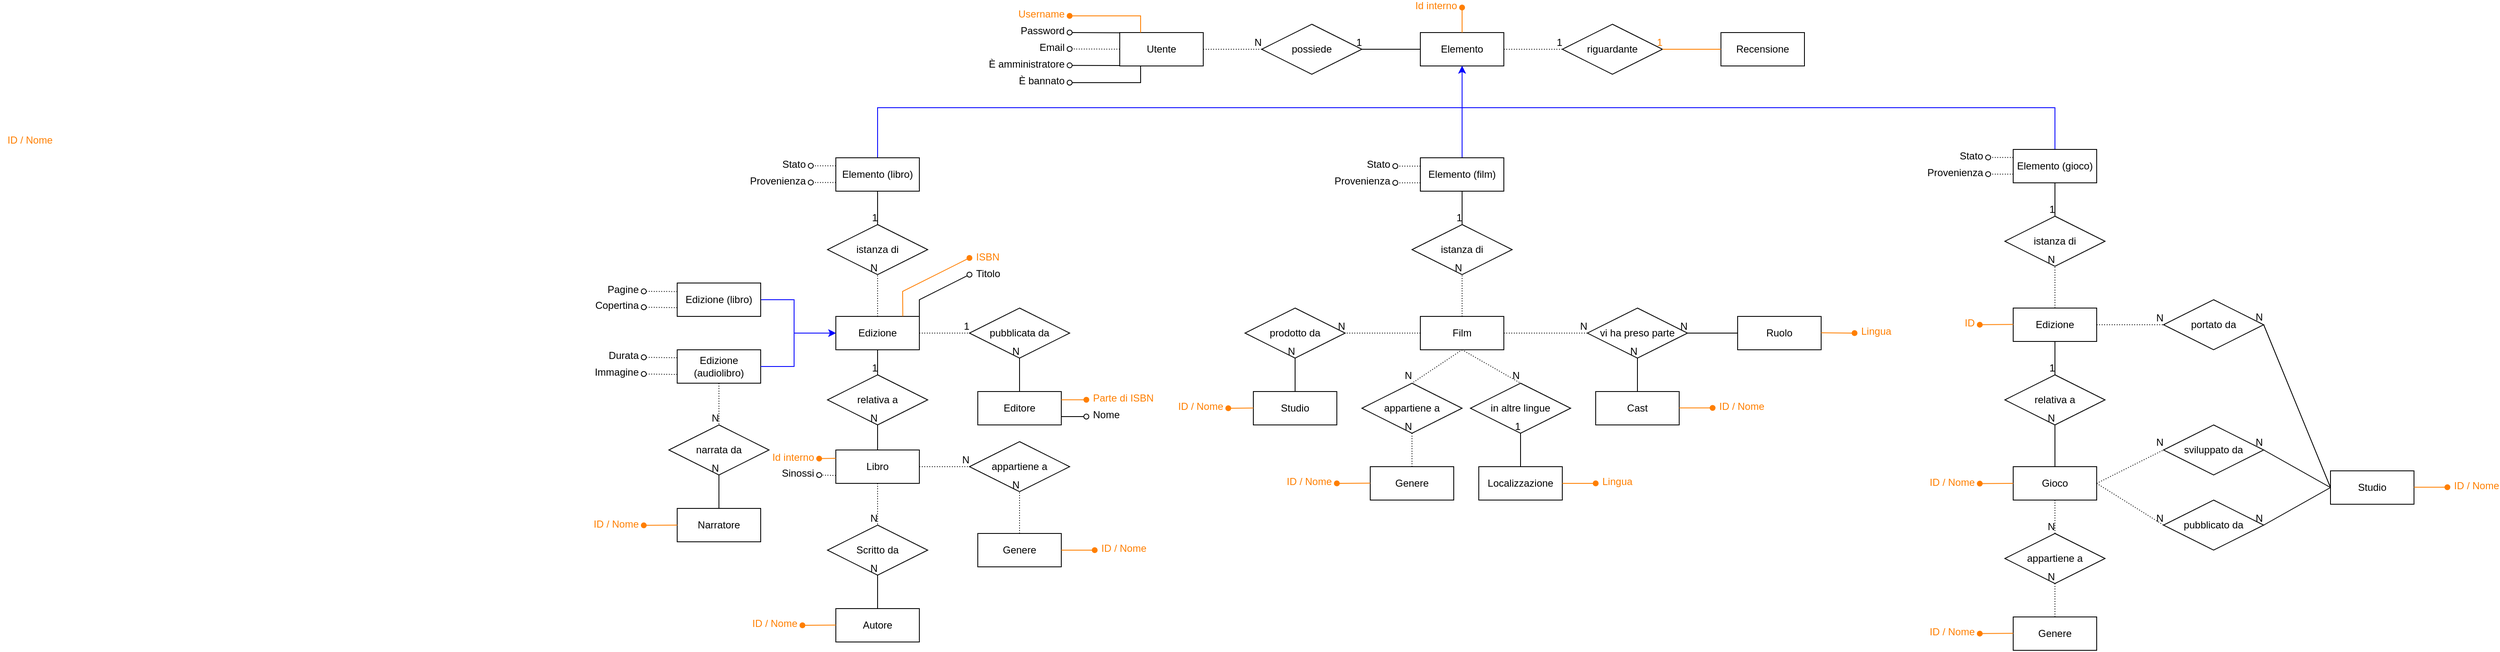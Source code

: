 <mxfile version="12.9.7" type="github"><diagram id="I5HIQt-uZzFvG9ge-mUW" name="Page-1"><mxGraphModel dx="2249" dy="791" grid="1" gridSize="10" guides="1" tooltips="1" connect="1" arrows="1" fold="1" page="1" pageScale="1" pageWidth="827" pageHeight="1169" math="0" shadow="0"><root><mxCell id="0"/><mxCell id="1" parent="0"/><mxCell id="Q04cyboe-cRlrqikKD0N-1" value="Utente" style="whiteSpace=wrap;html=1;align=center;" parent="1" vertex="1"><mxGeometry x="580" y="50" width="100" height="40" as="geometry"/></mxCell><mxCell id="Q04cyboe-cRlrqikKD0N-2" value="possiede" style="shape=rhombus;perimeter=rhombusPerimeter;whiteSpace=wrap;html=1;align=center;" parent="1" vertex="1"><mxGeometry x="750" y="40" width="120" height="60" as="geometry"/></mxCell><mxCell id="Q04cyboe-cRlrqikKD0N-3" value="Elemento" style="whiteSpace=wrap;html=1;align=center;" parent="1" vertex="1"><mxGeometry x="940" y="50" width="100" height="40" as="geometry"/></mxCell><mxCell id="Q04cyboe-cRlrqikKD0N-4" style="edgeStyle=orthogonalEdgeStyle;rounded=0;orthogonalLoop=1;jettySize=auto;html=1;exitX=0.5;exitY=0;exitDx=0;exitDy=0;entryX=0.5;entryY=1;entryDx=0;entryDy=0;strokeColor=#0000FF;" parent="1" source="Q04cyboe-cRlrqikKD0N-5" target="Q04cyboe-cRlrqikKD0N-3" edge="1"><mxGeometry relative="1" as="geometry"><Array as="points"><mxPoint x="290" y="140"/><mxPoint x="990" y="140"/></Array></mxGeometry></mxCell><mxCell id="Q04cyboe-cRlrqikKD0N-5" value="Elemento (libro)" style="whiteSpace=wrap;html=1;align=center;" parent="1" vertex="1"><mxGeometry x="240" y="200" width="100" height="40" as="geometry"/></mxCell><mxCell id="Q04cyboe-cRlrqikKD0N-6" style="edgeStyle=orthogonalEdgeStyle;rounded=0;orthogonalLoop=1;jettySize=auto;html=1;exitX=0.5;exitY=0;exitDx=0;exitDy=0;entryX=0.5;entryY=1;entryDx=0;entryDy=0;strokeColor=#0000FF;" parent="1" source="Q04cyboe-cRlrqikKD0N-7" target="Q04cyboe-cRlrqikKD0N-3" edge="1"><mxGeometry relative="1" as="geometry"/></mxCell><mxCell id="Q04cyboe-cRlrqikKD0N-7" value="Elemento (film)" style="whiteSpace=wrap;html=1;align=center;" parent="1" vertex="1"><mxGeometry x="940" y="200" width="100" height="40" as="geometry"/></mxCell><mxCell id="Q04cyboe-cRlrqikKD0N-8" style="edgeStyle=orthogonalEdgeStyle;rounded=0;orthogonalLoop=1;jettySize=auto;html=1;entryX=0.5;entryY=1;entryDx=0;entryDy=0;strokeColor=#0000FF;" parent="1" source="Q04cyboe-cRlrqikKD0N-9" target="Q04cyboe-cRlrqikKD0N-3" edge="1"><mxGeometry relative="1" as="geometry"><mxPoint x="1090" y="100" as="targetPoint"/><Array as="points"><mxPoint x="1700" y="140"/><mxPoint x="990" y="140"/></Array></mxGeometry></mxCell><mxCell id="Q04cyboe-cRlrqikKD0N-9" value="Elemento (gioco)" style="whiteSpace=wrap;html=1;align=center;" parent="1" vertex="1"><mxGeometry x="1650" y="190" width="100" height="40" as="geometry"/></mxCell><mxCell id="Q04cyboe-cRlrqikKD0N-10" value="" style="endArrow=none;html=1;rounded=0;dashed=1;dashPattern=1 2;entryX=0;entryY=0.5;entryDx=0;entryDy=0;exitX=1;exitY=0.5;exitDx=0;exitDy=0;" parent="1" source="Q04cyboe-cRlrqikKD0N-1" target="Q04cyboe-cRlrqikKD0N-2" edge="1"><mxGeometry relative="1" as="geometry"><mxPoint x="640" y="170" as="sourcePoint"/><mxPoint x="800" y="170" as="targetPoint"/></mxGeometry></mxCell><mxCell id="Q04cyboe-cRlrqikKD0N-11" value="N" style="resizable=0;html=1;align=right;verticalAlign=bottom;" parent="Q04cyboe-cRlrqikKD0N-10" connectable="0" vertex="1"><mxGeometry x="1" relative="1" as="geometry"/></mxCell><mxCell id="Q04cyboe-cRlrqikKD0N-12" value="" style="endArrow=none;html=1;rounded=0;entryX=1;entryY=0.5;entryDx=0;entryDy=0;exitX=0;exitY=0.5;exitDx=0;exitDy=0;" parent="1" source="Q04cyboe-cRlrqikKD0N-3" target="Q04cyboe-cRlrqikKD0N-2" edge="1"><mxGeometry relative="1" as="geometry"><mxPoint x="700" y="320" as="sourcePoint"/><mxPoint x="860" y="320" as="targetPoint"/></mxGeometry></mxCell><mxCell id="Q04cyboe-cRlrqikKD0N-13" value="1" style="resizable=0;html=1;align=right;verticalAlign=bottom;" parent="Q04cyboe-cRlrqikKD0N-12" connectable="0" vertex="1"><mxGeometry x="1" relative="1" as="geometry"/></mxCell><mxCell id="Q04cyboe-cRlrqikKD0N-14" value="riguardante" style="shape=rhombus;perimeter=rhombusPerimeter;whiteSpace=wrap;html=1;align=center;" parent="1" vertex="1"><mxGeometry x="1110" y="40" width="120" height="60" as="geometry"/></mxCell><mxCell id="Q04cyboe-cRlrqikKD0N-15" value="Recensione" style="whiteSpace=wrap;html=1;align=center;" parent="1" vertex="1"><mxGeometry x="1300" y="50" width="100" height="40" as="geometry"/></mxCell><mxCell id="Q04cyboe-cRlrqikKD0N-16" value="" style="endArrow=none;html=1;rounded=0;dashed=1;dashPattern=1 2;strokeColor=#000000;entryX=0;entryY=0.5;entryDx=0;entryDy=0;exitX=1;exitY=0.5;exitDx=0;exitDy=0;" parent="1" source="Q04cyboe-cRlrqikKD0N-3" target="Q04cyboe-cRlrqikKD0N-14" edge="1"><mxGeometry relative="1" as="geometry"><mxPoint x="890" y="300" as="sourcePoint"/><mxPoint x="1050" y="300" as="targetPoint"/></mxGeometry></mxCell><mxCell id="Q04cyboe-cRlrqikKD0N-17" value="1" style="resizable=0;html=1;align=right;verticalAlign=bottom;" parent="Q04cyboe-cRlrqikKD0N-16" connectable="0" vertex="1"><mxGeometry x="1" relative="1" as="geometry"/></mxCell><mxCell id="Q04cyboe-cRlrqikKD0N-18" value="" style="endArrow=none;html=1;rounded=0;strokeColor=#FF7F00;entryX=1;entryY=0.5;entryDx=0;entryDy=0;exitX=0;exitY=0.5;exitDx=0;exitDy=0;" parent="1" source="Q04cyboe-cRlrqikKD0N-15" target="Q04cyboe-cRlrqikKD0N-14" edge="1"><mxGeometry relative="1" as="geometry"><mxPoint x="890" y="300" as="sourcePoint"/><mxPoint x="1050" y="300" as="targetPoint"/></mxGeometry></mxCell><mxCell id="Q04cyboe-cRlrqikKD0N-19" value="1" style="resizable=0;html=1;align=right;verticalAlign=bottom;fontColor=#FF7F00;" parent="Q04cyboe-cRlrqikKD0N-18" connectable="0" vertex="1"><mxGeometry x="1" relative="1" as="geometry"/></mxCell><mxCell id="Q04cyboe-cRlrqikKD0N-20" value="Edizione" style="whiteSpace=wrap;html=1;align=center;" parent="1" vertex="1"><mxGeometry x="240" y="390" width="100" height="40" as="geometry"/></mxCell><mxCell id="Q04cyboe-cRlrqikKD0N-21" value="istanza di" style="shape=rhombus;perimeter=rhombusPerimeter;whiteSpace=wrap;html=1;align=center;" parent="1" vertex="1"><mxGeometry x="230" y="280" width="120" height="60" as="geometry"/></mxCell><mxCell id="Q04cyboe-cRlrqikKD0N-22" style="edgeStyle=orthogonalEdgeStyle;rounded=0;orthogonalLoop=1;jettySize=auto;html=1;entryX=0;entryY=0.5;entryDx=0;entryDy=0;strokeColor=#0000FF;" parent="1" source="Q04cyboe-cRlrqikKD0N-23" target="Q04cyboe-cRlrqikKD0N-20" edge="1"><mxGeometry relative="1" as="geometry"><Array as="points"><mxPoint x="190" y="370"/><mxPoint x="190" y="410"/></Array></mxGeometry></mxCell><mxCell id="Q04cyboe-cRlrqikKD0N-23" value="Edizione (libro)" style="whiteSpace=wrap;html=1;align=center;" parent="1" vertex="1"><mxGeometry x="50" y="350" width="100" height="40" as="geometry"/></mxCell><mxCell id="Q04cyboe-cRlrqikKD0N-24" value="Edizione (audiolibro)" style="whiteSpace=wrap;html=1;align=center;" parent="1" vertex="1"><mxGeometry x="50" y="430" width="100" height="40" as="geometry"/></mxCell><mxCell id="Q04cyboe-cRlrqikKD0N-25" value="" style="endArrow=none;html=1;rounded=0;exitX=0.5;exitY=1;exitDx=0;exitDy=0;entryX=0.5;entryY=0;entryDx=0;entryDy=0;" parent="1" source="Q04cyboe-cRlrqikKD0N-5" target="Q04cyboe-cRlrqikKD0N-21" edge="1"><mxGeometry relative="1" as="geometry"><mxPoint x="560" y="370" as="sourcePoint"/><mxPoint x="720" y="370" as="targetPoint"/></mxGeometry></mxCell><mxCell id="Q04cyboe-cRlrqikKD0N-26" value="1" style="resizable=0;html=1;align=right;verticalAlign=bottom;" parent="Q04cyboe-cRlrqikKD0N-25" connectable="0" vertex="1"><mxGeometry x="1" relative="1" as="geometry"/></mxCell><mxCell id="Q04cyboe-cRlrqikKD0N-27" value="" style="endArrow=none;html=1;rounded=0;dashed=1;dashPattern=1 2;entryX=0.5;entryY=1;entryDx=0;entryDy=0;exitX=0.5;exitY=0;exitDx=0;exitDy=0;" parent="1" source="Q04cyboe-cRlrqikKD0N-20" target="Q04cyboe-cRlrqikKD0N-21" edge="1"><mxGeometry relative="1" as="geometry"><mxPoint x="290" y="380" as="sourcePoint"/><mxPoint x="460" y="370" as="targetPoint"/></mxGeometry></mxCell><mxCell id="Q04cyboe-cRlrqikKD0N-28" value="N" style="resizable=0;html=1;align=right;verticalAlign=bottom;" parent="Q04cyboe-cRlrqikKD0N-27" connectable="0" vertex="1"><mxGeometry x="1" relative="1" as="geometry"/></mxCell><mxCell id="Q04cyboe-cRlrqikKD0N-29" style="edgeStyle=orthogonalEdgeStyle;rounded=0;orthogonalLoop=1;jettySize=auto;html=1;entryX=0;entryY=0.5;entryDx=0;entryDy=0;exitX=1;exitY=0.5;exitDx=0;exitDy=0;strokeColor=#0000FF;" parent="1" source="Q04cyboe-cRlrqikKD0N-24" target="Q04cyboe-cRlrqikKD0N-20" edge="1"><mxGeometry relative="1" as="geometry"><mxPoint x="400" y="490" as="sourcePoint"/><mxPoint x="450" y="380" as="targetPoint"/><Array as="points"><mxPoint x="190" y="450"/><mxPoint x="190" y="410"/></Array></mxGeometry></mxCell><mxCell id="Q04cyboe-cRlrqikKD0N-30" value="Libro" style="whiteSpace=wrap;html=1;align=center;" parent="1" vertex="1"><mxGeometry x="240" y="550" width="100" height="40" as="geometry"/></mxCell><mxCell id="Q04cyboe-cRlrqikKD0N-31" value="relativa a" style="shape=rhombus;perimeter=rhombusPerimeter;whiteSpace=wrap;html=1;align=center;" parent="1" vertex="1"><mxGeometry x="230" y="460" width="120" height="60" as="geometry"/></mxCell><mxCell id="Q04cyboe-cRlrqikKD0N-32" value="" style="endArrow=none;html=1;rounded=0;strokeColor=#000000;entryX=0.5;entryY=1;entryDx=0;entryDy=0;exitX=0.5;exitY=0;exitDx=0;exitDy=0;" parent="1" source="Q04cyboe-cRlrqikKD0N-30" target="Q04cyboe-cRlrqikKD0N-31" edge="1"><mxGeometry relative="1" as="geometry"><mxPoint x="330" y="380" as="sourcePoint"/><mxPoint x="490" y="380" as="targetPoint"/></mxGeometry></mxCell><mxCell id="Q04cyboe-cRlrqikKD0N-33" value="N" style="resizable=0;html=1;align=right;verticalAlign=bottom;" parent="Q04cyboe-cRlrqikKD0N-32" connectable="0" vertex="1"><mxGeometry x="1" relative="1" as="geometry"/></mxCell><mxCell id="Q04cyboe-cRlrqikKD0N-34" value="" style="endArrow=none;html=1;rounded=0;strokeColor=#000000;entryX=0.5;entryY=0;entryDx=0;entryDy=0;exitX=0.5;exitY=1;exitDx=0;exitDy=0;" parent="1" source="Q04cyboe-cRlrqikKD0N-20" target="Q04cyboe-cRlrqikKD0N-31" edge="1"><mxGeometry relative="1" as="geometry"><mxPoint x="330" y="380" as="sourcePoint"/><mxPoint x="490" y="380" as="targetPoint"/></mxGeometry></mxCell><mxCell id="Q04cyboe-cRlrqikKD0N-35" value="1" style="resizable=0;html=1;align=right;verticalAlign=bottom;" parent="Q04cyboe-cRlrqikKD0N-34" connectable="0" vertex="1"><mxGeometry x="1" relative="1" as="geometry"><mxPoint x="0.03" as="offset"/></mxGeometry></mxCell><mxCell id="Q04cyboe-cRlrqikKD0N-36" value="Autore" style="whiteSpace=wrap;html=1;align=center;" parent="1" vertex="1"><mxGeometry x="240" y="740" width="100" height="40" as="geometry"/></mxCell><mxCell id="Q04cyboe-cRlrqikKD0N-37" value="Scritto da" style="shape=rhombus;perimeter=rhombusPerimeter;whiteSpace=wrap;html=1;align=center;" parent="1" vertex="1"><mxGeometry x="230" y="640" width="120" height="60" as="geometry"/></mxCell><mxCell id="Q04cyboe-cRlrqikKD0N-38" value="" style="endArrow=none;html=1;rounded=0;strokeColor=#000000;entryX=0.5;entryY=1;entryDx=0;entryDy=0;exitX=0.5;exitY=0;exitDx=0;exitDy=0;" parent="1" source="Q04cyboe-cRlrqikKD0N-36" target="Q04cyboe-cRlrqikKD0N-37" edge="1"><mxGeometry relative="1" as="geometry"><mxPoint x="-70" y="570" as="sourcePoint"/><mxPoint x="140" y="710" as="targetPoint"/></mxGeometry></mxCell><mxCell id="Q04cyboe-cRlrqikKD0N-39" value="N" style="resizable=0;html=1;align=right;verticalAlign=bottom;" parent="Q04cyboe-cRlrqikKD0N-38" connectable="0" vertex="1"><mxGeometry x="1" relative="1" as="geometry"/></mxCell><mxCell id="Q04cyboe-cRlrqikKD0N-40" value="pubblicata da" style="shape=rhombus;perimeter=rhombusPerimeter;whiteSpace=wrap;html=1;align=center;" parent="1" vertex="1"><mxGeometry x="400" y="380" width="120" height="60" as="geometry"/></mxCell><mxCell id="Q04cyboe-cRlrqikKD0N-41" value="Editore" style="whiteSpace=wrap;html=1;align=center;" parent="1" vertex="1"><mxGeometry x="410" y="480" width="100" height="40" as="geometry"/></mxCell><mxCell id="Q04cyboe-cRlrqikKD0N-42" value="" style="endArrow=none;html=1;rounded=0;strokeColor=#000000;entryX=0.5;entryY=1;entryDx=0;entryDy=0;exitX=0.5;exitY=0;exitDx=0;exitDy=0;" parent="1" source="Q04cyboe-cRlrqikKD0N-41" target="Q04cyboe-cRlrqikKD0N-40" edge="1"><mxGeometry relative="1" as="geometry"><mxPoint x="320" y="470" as="sourcePoint"/><mxPoint x="480" y="470" as="targetPoint"/></mxGeometry></mxCell><mxCell id="Q04cyboe-cRlrqikKD0N-43" value="N" style="resizable=0;html=1;align=right;verticalAlign=bottom;" parent="Q04cyboe-cRlrqikKD0N-42" connectable="0" vertex="1"><mxGeometry x="1" relative="1" as="geometry"/></mxCell><mxCell id="Q04cyboe-cRlrqikKD0N-44" value="narrata da" style="shape=rhombus;perimeter=rhombusPerimeter;whiteSpace=wrap;html=1;align=center;strokeColor=#000000;" parent="1" vertex="1"><mxGeometry x="40" y="520" width="120" height="60" as="geometry"/></mxCell><mxCell id="Q04cyboe-cRlrqikKD0N-45" value="Narratore" style="whiteSpace=wrap;html=1;align=center;strokeColor=#000000;" parent="1" vertex="1"><mxGeometry x="50" y="620" width="100" height="40" as="geometry"/></mxCell><mxCell id="Q04cyboe-cRlrqikKD0N-46" value="" style="endArrow=none;html=1;rounded=0;strokeColor=#000000;entryX=0.5;entryY=1;entryDx=0;entryDy=0;exitX=0.5;exitY=0;exitDx=0;exitDy=0;" parent="1" source="Q04cyboe-cRlrqikKD0N-45" target="Q04cyboe-cRlrqikKD0N-44" edge="1"><mxGeometry relative="1" as="geometry"><mxPoint x="400" y="440" as="sourcePoint"/><mxPoint x="560" y="440" as="targetPoint"/></mxGeometry></mxCell><mxCell id="Q04cyboe-cRlrqikKD0N-47" value="N" style="resizable=0;html=1;align=right;verticalAlign=bottom;" parent="Q04cyboe-cRlrqikKD0N-46" connectable="0" vertex="1"><mxGeometry x="1" relative="1" as="geometry"/></mxCell><mxCell id="Q04cyboe-cRlrqikKD0N-48" value="Edizione" style="whiteSpace=wrap;html=1;align=center;" parent="1" vertex="1"><mxGeometry x="1650" y="380" width="100" height="40" as="geometry"/></mxCell><mxCell id="Q04cyboe-cRlrqikKD0N-49" value="Genere" style="whiteSpace=wrap;html=1;align=center;" parent="1" vertex="1"><mxGeometry x="1650" y="750" width="100" height="40" as="geometry"/></mxCell><mxCell id="Q04cyboe-cRlrqikKD0N-50" value="pubblicato da" style="shape=rhombus;perimeter=rhombusPerimeter;whiteSpace=wrap;html=1;align=center;" parent="1" vertex="1"><mxGeometry x="1830" y="610" width="120" height="60" as="geometry"/></mxCell><mxCell id="Q04cyboe-cRlrqikKD0N-51" value="appartiene a" style="shape=rhombus;perimeter=rhombusPerimeter;whiteSpace=wrap;html=1;align=center;" parent="1" vertex="1"><mxGeometry x="1640" y="650" width="120" height="60" as="geometry"/></mxCell><mxCell id="Q04cyboe-cRlrqikKD0N-52" value="&lt;div&gt;sviluppato da&lt;/div&gt;" style="shape=rhombus;perimeter=rhombusPerimeter;whiteSpace=wrap;html=1;align=center;" parent="1" vertex="1"><mxGeometry x="1830" y="520" width="120" height="60" as="geometry"/></mxCell><mxCell id="Q04cyboe-cRlrqikKD0N-53" value="istanza di" style="shape=rhombus;perimeter=rhombusPerimeter;whiteSpace=wrap;html=1;align=center;" parent="1" vertex="1"><mxGeometry x="1640" y="270" width="120" height="60" as="geometry"/></mxCell><mxCell id="Q04cyboe-cRlrqikKD0N-54" value="Localizzazione" style="whiteSpace=wrap;html=1;align=center;" parent="1" vertex="1"><mxGeometry x="1010" y="570" width="100" height="40" as="geometry"/></mxCell><mxCell id="Q04cyboe-cRlrqikKD0N-55" value="Studio" style="whiteSpace=wrap;html=1;align=center;" parent="1" vertex="1"><mxGeometry x="740" y="480" width="100" height="40" as="geometry"/></mxCell><mxCell id="Q04cyboe-cRlrqikKD0N-56" value="Ruolo" style="whiteSpace=wrap;html=1;align=center;" parent="1" vertex="1"><mxGeometry x="1320" y="390" width="100" height="40" as="geometry"/></mxCell><mxCell id="Q04cyboe-cRlrqikKD0N-57" value="Cast" style="whiteSpace=wrap;html=1;align=center;" parent="1" vertex="1"><mxGeometry x="1150" y="480" width="100" height="40" as="geometry"/></mxCell><mxCell id="Q04cyboe-cRlrqikKD0N-58" value="Genere" style="whiteSpace=wrap;html=1;align=center;" parent="1" vertex="1"><mxGeometry x="880" y="570" width="100" height="40" as="geometry"/></mxCell><mxCell id="Q04cyboe-cRlrqikKD0N-59" value="Film" style="whiteSpace=wrap;html=1;align=center;" parent="1" vertex="1"><mxGeometry x="940" y="390" width="100" height="40" as="geometry"/></mxCell><mxCell id="Q04cyboe-cRlrqikKD0N-60" value="Gioco" style="whiteSpace=wrap;html=1;align=center;" parent="1" vertex="1"><mxGeometry x="1650" y="570" width="100" height="40" as="geometry"/></mxCell><mxCell id="Q04cyboe-cRlrqikKD0N-61" value="relativa a" style="shape=rhombus;perimeter=rhombusPerimeter;whiteSpace=wrap;html=1;align=center;" parent="1" vertex="1"><mxGeometry x="1640" y="460" width="120" height="60" as="geometry"/></mxCell><mxCell id="Q04cyboe-cRlrqikKD0N-62" value="appartiene a" style="shape=rhombus;perimeter=rhombusPerimeter;whiteSpace=wrap;html=1;align=center;" parent="1" vertex="1"><mxGeometry x="870" y="470" width="120" height="60" as="geometry"/></mxCell><mxCell id="Q04cyboe-cRlrqikKD0N-63" value="prodotto da" style="shape=rhombus;perimeter=rhombusPerimeter;whiteSpace=wrap;html=1;align=center;" parent="1" vertex="1"><mxGeometry x="730" y="380" width="120" height="60" as="geometry"/></mxCell><mxCell id="Q04cyboe-cRlrqikKD0N-64" value="istanza di" style="shape=rhombus;perimeter=rhombusPerimeter;whiteSpace=wrap;html=1;align=center;" parent="1" vertex="1"><mxGeometry x="930" y="280" width="120" height="60" as="geometry"/></mxCell><mxCell id="Q04cyboe-cRlrqikKD0N-65" value="" style="endArrow=none;html=1;rounded=0;dashed=1;dashPattern=1 2;entryX=0.5;entryY=1;entryDx=0;entryDy=0;" parent="1" source="Q04cyboe-cRlrqikKD0N-59" target="Q04cyboe-cRlrqikKD0N-64" edge="1"><mxGeometry relative="1" as="geometry"><mxPoint x="930" y="290" as="sourcePoint"/><mxPoint x="1090" y="290" as="targetPoint"/></mxGeometry></mxCell><mxCell id="Q04cyboe-cRlrqikKD0N-66" value="N" style="resizable=0;html=1;align=right;verticalAlign=bottom;" parent="Q04cyboe-cRlrqikKD0N-65" connectable="0" vertex="1"><mxGeometry x="1" relative="1" as="geometry"/></mxCell><mxCell id="Q04cyboe-cRlrqikKD0N-67" value="" style="endArrow=none;html=1;rounded=0;entryX=0.5;entryY=0;entryDx=0;entryDy=0;exitX=0.5;exitY=1;exitDx=0;exitDy=0;" parent="1" source="Q04cyboe-cRlrqikKD0N-7" target="Q04cyboe-cRlrqikKD0N-64" edge="1"><mxGeometry relative="1" as="geometry"><mxPoint x="930" y="290" as="sourcePoint"/><mxPoint x="1090" y="290" as="targetPoint"/></mxGeometry></mxCell><mxCell id="Q04cyboe-cRlrqikKD0N-68" value="1" style="resizable=0;html=1;align=right;verticalAlign=bottom;" parent="Q04cyboe-cRlrqikKD0N-67" connectable="0" vertex="1"><mxGeometry x="1" relative="1" as="geometry"/></mxCell><mxCell id="Q04cyboe-cRlrqikKD0N-69" value="" style="endArrow=none;html=1;rounded=0;entryX=0.5;entryY=1;entryDx=0;entryDy=0;exitX=0.5;exitY=0;exitDx=0;exitDy=0;" parent="1" source="Q04cyboe-cRlrqikKD0N-55" target="Q04cyboe-cRlrqikKD0N-63" edge="1"><mxGeometry relative="1" as="geometry"><mxPoint x="920" y="390" as="sourcePoint"/><mxPoint x="1080" y="390" as="targetPoint"/></mxGeometry></mxCell><mxCell id="Q04cyboe-cRlrqikKD0N-70" value="N" style="resizable=0;html=1;align=right;verticalAlign=bottom;" parent="Q04cyboe-cRlrqikKD0N-69" connectable="0" vertex="1"><mxGeometry x="1" relative="1" as="geometry"/></mxCell><mxCell id="Q04cyboe-cRlrqikKD0N-71" value="" style="endArrow=none;html=1;rounded=0;dashed=1;dashPattern=1 2;entryX=0.5;entryY=0;entryDx=0;entryDy=0;exitX=0.5;exitY=1;exitDx=0;exitDy=0;" parent="1" source="Q04cyboe-cRlrqikKD0N-59" target="Q04cyboe-cRlrqikKD0N-62" edge="1"><mxGeometry relative="1" as="geometry"><mxPoint x="700" y="510" as="sourcePoint"/><mxPoint x="860" y="510" as="targetPoint"/></mxGeometry></mxCell><mxCell id="Q04cyboe-cRlrqikKD0N-72" value="N" style="resizable=0;html=1;align=right;verticalAlign=bottom;" parent="Q04cyboe-cRlrqikKD0N-71" connectable="0" vertex="1"><mxGeometry x="1" relative="1" as="geometry"/></mxCell><mxCell id="Q04cyboe-cRlrqikKD0N-73" value="vi ha preso parte" style="shape=rhombus;perimeter=rhombusPerimeter;whiteSpace=wrap;html=1;align=center;strokeColor=#000000;" parent="1" vertex="1"><mxGeometry x="1140" y="380" width="120" height="60" as="geometry"/></mxCell><mxCell id="Q04cyboe-cRlrqikKD0N-74" value="Genere" style="whiteSpace=wrap;html=1;align=center;" parent="1" vertex="1"><mxGeometry x="410" y="650" width="100" height="40" as="geometry"/></mxCell><mxCell id="Q04cyboe-cRlrqikKD0N-75" value="appartiene a" style="shape=rhombus;perimeter=rhombusPerimeter;whiteSpace=wrap;html=1;align=center;" parent="1" vertex="1"><mxGeometry x="400" y="540" width="120" height="60" as="geometry"/></mxCell><mxCell id="Q04cyboe-cRlrqikKD0N-76" value="" style="endArrow=none;html=1;rounded=0;dashed=1;dashPattern=1 2;entryX=0;entryY=0.5;entryDx=0;entryDy=0;exitX=1;exitY=0.5;exitDx=0;exitDy=0;" parent="1" source="Q04cyboe-cRlrqikKD0N-30" target="Q04cyboe-cRlrqikKD0N-75" edge="1"><mxGeometry relative="1" as="geometry"><mxPoint x="470" y="640" as="sourcePoint"/><mxPoint x="340" y="660" as="targetPoint"/></mxGeometry></mxCell><mxCell id="Q04cyboe-cRlrqikKD0N-77" value="N" style="resizable=0;html=1;align=right;verticalAlign=bottom;" parent="Q04cyboe-cRlrqikKD0N-76" connectable="0" vertex="1"><mxGeometry x="1" relative="1" as="geometry"/></mxCell><mxCell id="Q04cyboe-cRlrqikKD0N-78" value="" style="endArrow=none;html=1;rounded=0;exitX=0;exitY=0.5;exitDx=0;exitDy=0;entryX=1;entryY=0.5;entryDx=0;entryDy=0;" parent="1" source="Q04cyboe-cRlrqikKD0N-56" target="Q04cyboe-cRlrqikKD0N-73" edge="1"><mxGeometry relative="1" as="geometry"><mxPoint x="1110" y="720" as="sourcePoint"/><mxPoint x="1270" y="720" as="targetPoint"/></mxGeometry></mxCell><mxCell id="Q04cyboe-cRlrqikKD0N-79" value="N" style="resizable=0;html=1;align=right;verticalAlign=bottom;" parent="Q04cyboe-cRlrqikKD0N-78" connectable="0" vertex="1"><mxGeometry x="1" relative="1" as="geometry"/></mxCell><mxCell id="Q04cyboe-cRlrqikKD0N-80" value="in altre lingue" style="shape=rhombus;perimeter=rhombusPerimeter;whiteSpace=wrap;html=1;align=center;" parent="1" vertex="1"><mxGeometry x="1000" y="470" width="120" height="60" as="geometry"/></mxCell><mxCell id="Q04cyboe-cRlrqikKD0N-81" value="" style="endArrow=none;html=1;rounded=0;dashed=1;dashPattern=1 2;exitX=0.5;exitY=1;exitDx=0;exitDy=0;entryX=0.5;entryY=0;entryDx=0;entryDy=0;" parent="1" source="Q04cyboe-cRlrqikKD0N-59" target="Q04cyboe-cRlrqikKD0N-80" edge="1"><mxGeometry relative="1" as="geometry"><mxPoint x="780" y="720" as="sourcePoint"/><mxPoint x="940" y="720" as="targetPoint"/></mxGeometry></mxCell><mxCell id="Q04cyboe-cRlrqikKD0N-82" value="N" style="resizable=0;html=1;align=right;verticalAlign=bottom;" parent="Q04cyboe-cRlrqikKD0N-81" connectable="0" vertex="1"><mxGeometry x="1" relative="1" as="geometry"/></mxCell><mxCell id="Q04cyboe-cRlrqikKD0N-83" value="" style="endArrow=none;html=1;rounded=0;entryX=0.5;entryY=1;entryDx=0;entryDy=0;exitX=0.5;exitY=0;exitDx=0;exitDy=0;" parent="1" source="Q04cyboe-cRlrqikKD0N-54" target="Q04cyboe-cRlrqikKD0N-80" edge="1"><mxGeometry relative="1" as="geometry"><mxPoint x="700" y="690" as="sourcePoint"/><mxPoint x="860" y="690" as="targetPoint"/></mxGeometry></mxCell><mxCell id="Q04cyboe-cRlrqikKD0N-84" value="1" style="resizable=0;html=1;align=right;verticalAlign=bottom;" parent="Q04cyboe-cRlrqikKD0N-83" connectable="0" vertex="1"><mxGeometry x="1" relative="1" as="geometry"/></mxCell><mxCell id="Q04cyboe-cRlrqikKD0N-85" value="" style="endArrow=none;html=1;rounded=0;exitX=0.5;exitY=1;exitDx=0;exitDy=0;entryX=0.5;entryY=0;entryDx=0;entryDy=0;" parent="1" source="Q04cyboe-cRlrqikKD0N-9" target="Q04cyboe-cRlrqikKD0N-53" edge="1"><mxGeometry relative="1" as="geometry"><mxPoint x="1410" y="310" as="sourcePoint"/><mxPoint x="1570" y="310" as="targetPoint"/></mxGeometry></mxCell><mxCell id="Q04cyboe-cRlrqikKD0N-86" value="1" style="resizable=0;html=1;align=right;verticalAlign=bottom;" parent="Q04cyboe-cRlrqikKD0N-85" connectable="0" vertex="1"><mxGeometry x="1" relative="1" as="geometry"/></mxCell><mxCell id="Q04cyboe-cRlrqikKD0N-87" value="" style="endArrow=none;html=1;rounded=0;dashed=1;dashPattern=1 2;entryX=0.5;entryY=1;entryDx=0;entryDy=0;exitX=0.5;exitY=0;exitDx=0;exitDy=0;" parent="1" source="Q04cyboe-cRlrqikKD0N-48" target="Q04cyboe-cRlrqikKD0N-53" edge="1"><mxGeometry relative="1" as="geometry"><mxPoint x="1410" y="310" as="sourcePoint"/><mxPoint x="1570" y="310" as="targetPoint"/></mxGeometry></mxCell><mxCell id="Q04cyboe-cRlrqikKD0N-88" value="N" style="resizable=0;html=1;align=right;verticalAlign=bottom;" parent="Q04cyboe-cRlrqikKD0N-87" connectable="0" vertex="1"><mxGeometry x="1" relative="1" as="geometry"/></mxCell><mxCell id="Q04cyboe-cRlrqikKD0N-89" value="" style="endArrow=none;html=1;rounded=0;entryX=0.5;entryY=0;entryDx=0;entryDy=0;exitX=0.5;exitY=1;exitDx=0;exitDy=0;" parent="1" source="Q04cyboe-cRlrqikKD0N-48" target="Q04cyboe-cRlrqikKD0N-61" edge="1"><mxGeometry relative="1" as="geometry"><mxPoint x="1190" y="710" as="sourcePoint"/><mxPoint x="1350" y="710" as="targetPoint"/></mxGeometry></mxCell><mxCell id="Q04cyboe-cRlrqikKD0N-90" value="1" style="resizable=0;html=1;align=right;verticalAlign=bottom;" parent="Q04cyboe-cRlrqikKD0N-89" connectable="0" vertex="1"><mxGeometry x="1" relative="1" as="geometry"/></mxCell><mxCell id="Q04cyboe-cRlrqikKD0N-91" value="" style="endArrow=none;html=1;rounded=0;entryX=0.5;entryY=1;entryDx=0;entryDy=0;exitX=0.5;exitY=0;exitDx=0;exitDy=0;" parent="1" source="Q04cyboe-cRlrqikKD0N-60" target="Q04cyboe-cRlrqikKD0N-61" edge="1"><mxGeometry relative="1" as="geometry"><mxPoint x="1500" y="540" as="sourcePoint"/><mxPoint x="1660" y="540" as="targetPoint"/></mxGeometry></mxCell><mxCell id="Q04cyboe-cRlrqikKD0N-92" value="N" style="resizable=0;html=1;align=right;verticalAlign=bottom;" parent="Q04cyboe-cRlrqikKD0N-91" connectable="0" vertex="1"><mxGeometry x="1" relative="1" as="geometry"/></mxCell><mxCell id="Q04cyboe-cRlrqikKD0N-93" value="portato da" style="shape=rhombus;perimeter=rhombusPerimeter;whiteSpace=wrap;html=1;align=center;strokeColor=#000000;" parent="1" vertex="1"><mxGeometry x="1830" y="370" width="120" height="60" as="geometry"/></mxCell><mxCell id="Q04cyboe-cRlrqikKD0N-94" value="Studio" style="whiteSpace=wrap;html=1;align=center;strokeColor=#000000;" parent="1" vertex="1"><mxGeometry x="2030" y="575" width="100" height="40" as="geometry"/></mxCell><mxCell id="Q04cyboe-cRlrqikKD0N-95" value="" style="endArrow=none;html=1;rounded=0;entryX=1;entryY=0.5;entryDx=0;entryDy=0;exitX=0;exitY=0.5;exitDx=0;exitDy=0;" parent="1" source="Q04cyboe-cRlrqikKD0N-94" target="Q04cyboe-cRlrqikKD0N-93" edge="1"><mxGeometry relative="1" as="geometry"><mxPoint x="1980" y="530" as="sourcePoint"/><mxPoint x="2140" y="530" as="targetPoint"/></mxGeometry></mxCell><mxCell id="Q04cyboe-cRlrqikKD0N-96" value="N" style="resizable=0;html=1;align=right;verticalAlign=bottom;" parent="Q04cyboe-cRlrqikKD0N-95" connectable="0" vertex="1"><mxGeometry x="1" relative="1" as="geometry"/></mxCell><mxCell id="Q04cyboe-cRlrqikKD0N-97" value="" style="endArrow=none;html=1;rounded=0;entryX=1;entryY=0.5;entryDx=0;entryDy=0;exitX=0;exitY=0.5;exitDx=0;exitDy=0;" parent="1" source="Q04cyboe-cRlrqikKD0N-94" target="Q04cyboe-cRlrqikKD0N-52" edge="1"><mxGeometry relative="1" as="geometry"><mxPoint x="2021" y="500" as="sourcePoint"/><mxPoint x="1941" y="500" as="targetPoint"/></mxGeometry></mxCell><mxCell id="Q04cyboe-cRlrqikKD0N-98" value="N" style="resizable=0;html=1;align=right;verticalAlign=bottom;" parent="Q04cyboe-cRlrqikKD0N-97" connectable="0" vertex="1"><mxGeometry x="1" relative="1" as="geometry"/></mxCell><mxCell id="Q04cyboe-cRlrqikKD0N-99" value="" style="endArrow=none;html=1;rounded=0;entryX=1;entryY=0.5;entryDx=0;entryDy=0;exitX=0;exitY=0.5;exitDx=0;exitDy=0;" parent="1" source="Q04cyboe-cRlrqikKD0N-94" target="Q04cyboe-cRlrqikKD0N-50" edge="1"><mxGeometry relative="1" as="geometry"><mxPoint x="2030" y="620" as="sourcePoint"/><mxPoint x="1950" y="620" as="targetPoint"/></mxGeometry></mxCell><mxCell id="Q04cyboe-cRlrqikKD0N-100" value="N" style="resizable=0;html=1;align=right;verticalAlign=bottom;" parent="Q04cyboe-cRlrqikKD0N-99" connectable="0" vertex="1"><mxGeometry x="1" relative="1" as="geometry"/></mxCell><mxCell id="Q04cyboe-cRlrqikKD0N-101" value="" style="endArrow=none;html=1;rounded=0;dashed=1;dashPattern=1 2;entryX=0.5;entryY=0;entryDx=0;entryDy=0;exitX=0.5;exitY=1;exitDx=0;exitDy=0;" parent="1" source="Q04cyboe-cRlrqikKD0N-60" target="Q04cyboe-cRlrqikKD0N-51" edge="1"><mxGeometry relative="1" as="geometry"><mxPoint x="1580" y="710" as="sourcePoint"/><mxPoint x="1740" y="710" as="targetPoint"/></mxGeometry></mxCell><mxCell id="Q04cyboe-cRlrqikKD0N-102" value="N" style="resizable=0;html=1;align=right;verticalAlign=bottom;" parent="Q04cyboe-cRlrqikKD0N-101" connectable="0" vertex="1"><mxGeometry x="1" relative="1" as="geometry"/></mxCell><mxCell id="Q04cyboe-cRlrqikKD0N-103" value="" style="endArrow=none;html=1;rounded=0;dashed=1;dashPattern=1 2;entryX=0.5;entryY=1;entryDx=0;entryDy=0;exitX=0.5;exitY=0;exitDx=0;exitDy=0;" parent="1" source="Q04cyboe-cRlrqikKD0N-58" target="Q04cyboe-cRlrqikKD0N-62" edge="1"><mxGeometry relative="1" as="geometry"><mxPoint x="770" y="540" as="sourcePoint"/><mxPoint x="930" y="540" as="targetPoint"/></mxGeometry></mxCell><mxCell id="Q04cyboe-cRlrqikKD0N-104" value="N" style="resizable=0;html=1;align=right;verticalAlign=bottom;" parent="Q04cyboe-cRlrqikKD0N-103" connectable="0" vertex="1"><mxGeometry x="1" relative="1" as="geometry"/></mxCell><mxCell id="Q04cyboe-cRlrqikKD0N-105" value="" style="endArrow=none;html=1;rounded=0;dashed=1;dashPattern=1 2;exitX=0.5;exitY=0;exitDx=0;exitDy=0;entryX=0.5;entryY=1;entryDx=0;entryDy=0;" parent="1" source="Q04cyboe-cRlrqikKD0N-74" target="Q04cyboe-cRlrqikKD0N-75" edge="1"><mxGeometry relative="1" as="geometry"><mxPoint x="530" y="630" as="sourcePoint"/><mxPoint x="690" y="630" as="targetPoint"/></mxGeometry></mxCell><mxCell id="Q04cyboe-cRlrqikKD0N-106" value="N" style="resizable=0;html=1;align=right;verticalAlign=bottom;" parent="Q04cyboe-cRlrqikKD0N-105" connectable="0" vertex="1"><mxGeometry x="1" relative="1" as="geometry"/></mxCell><mxCell id="Q04cyboe-cRlrqikKD0N-107" value="" style="endArrow=none;html=1;rounded=0;dashed=1;dashPattern=1 2;entryX=0.5;entryY=1;entryDx=0;entryDy=0;exitX=0.5;exitY=0;exitDx=0;exitDy=0;" parent="1" source="Q04cyboe-cRlrqikKD0N-49" target="Q04cyboe-cRlrqikKD0N-51" edge="1"><mxGeometry relative="1" as="geometry"><mxPoint x="1460" y="530" as="sourcePoint"/><mxPoint x="1620" y="530" as="targetPoint"/></mxGeometry></mxCell><mxCell id="Q04cyboe-cRlrqikKD0N-108" value="N" style="resizable=0;html=1;align=right;verticalAlign=bottom;" parent="Q04cyboe-cRlrqikKD0N-107" connectable="0" vertex="1"><mxGeometry x="1" relative="1" as="geometry"/></mxCell><mxCell id="Q04cyboe-cRlrqikKD0N-109" value="" style="endArrow=none;html=1;rounded=0;entryX=0.5;entryY=1;entryDx=0;entryDy=0;" parent="1" source="Q04cyboe-cRlrqikKD0N-57" target="Q04cyboe-cRlrqikKD0N-73" edge="1"><mxGeometry relative="1" as="geometry"><mxPoint x="1120" y="300" as="sourcePoint"/><mxPoint x="1280" y="300" as="targetPoint"/></mxGeometry></mxCell><mxCell id="Q04cyboe-cRlrqikKD0N-110" value="N" style="resizable=0;html=1;align=right;verticalAlign=bottom;" parent="Q04cyboe-cRlrqikKD0N-109" connectable="0" vertex="1"><mxGeometry x="1" relative="1" as="geometry"/></mxCell><mxCell id="Q04cyboe-cRlrqikKD0N-111" value="" style="endArrow=none;html=1;rounded=0;dashed=1;dashPattern=1 2;entryX=0.5;entryY=0;entryDx=0;entryDy=0;exitX=0.5;exitY=1;exitDx=0;exitDy=0;" parent="1" source="Q04cyboe-cRlrqikKD0N-24" target="Q04cyboe-cRlrqikKD0N-44" edge="1"><mxGeometry relative="1" as="geometry"><mxPoint x="220" y="420" as="sourcePoint"/><mxPoint x="380" y="420" as="targetPoint"/></mxGeometry></mxCell><mxCell id="Q04cyboe-cRlrqikKD0N-112" value="N" style="resizable=0;html=1;align=right;verticalAlign=bottom;" parent="Q04cyboe-cRlrqikKD0N-111" connectable="0" vertex="1"><mxGeometry x="1" relative="1" as="geometry"/></mxCell><mxCell id="Q04cyboe-cRlrqikKD0N-113" value="" style="endArrow=none;html=1;rounded=0;dashed=1;dashPattern=1 2;exitX=0.5;exitY=1;exitDx=0;exitDy=0;entryX=0.5;entryY=0;entryDx=0;entryDy=0;" parent="1" source="Q04cyboe-cRlrqikKD0N-30" target="Q04cyboe-cRlrqikKD0N-37" edge="1"><mxGeometry relative="1" as="geometry"><mxPoint x="380" y="670" as="sourcePoint"/><mxPoint x="540" y="670" as="targetPoint"/></mxGeometry></mxCell><mxCell id="Q04cyboe-cRlrqikKD0N-114" value="N" style="resizable=0;html=1;align=right;verticalAlign=bottom;" parent="Q04cyboe-cRlrqikKD0N-113" connectable="0" vertex="1"><mxGeometry x="1" relative="1" as="geometry"/></mxCell><mxCell id="Q04cyboe-cRlrqikKD0N-115" value="" style="endArrow=none;html=1;rounded=0;dashed=1;dashPattern=1 2;entryX=1;entryY=0.5;entryDx=0;entryDy=0;exitX=0;exitY=0.5;exitDx=0;exitDy=0;" parent="1" source="Q04cyboe-cRlrqikKD0N-59" target="Q04cyboe-cRlrqikKD0N-63" edge="1"><mxGeometry relative="1" as="geometry"><mxPoint x="860" y="340" as="sourcePoint"/><mxPoint x="1020" y="340" as="targetPoint"/></mxGeometry></mxCell><mxCell id="Q04cyboe-cRlrqikKD0N-116" value="N" style="resizable=0;html=1;align=right;verticalAlign=bottom;" parent="Q04cyboe-cRlrqikKD0N-115" connectable="0" vertex="1"><mxGeometry x="1" relative="1" as="geometry"/></mxCell><mxCell id="Q04cyboe-cRlrqikKD0N-117" value="" style="endArrow=none;html=1;rounded=0;dashed=1;dashPattern=1 2;entryX=0;entryY=0.5;entryDx=0;entryDy=0;exitX=1;exitY=0.5;exitDx=0;exitDy=0;" parent="1" source="Q04cyboe-cRlrqikKD0N-59" target="Q04cyboe-cRlrqikKD0N-73" edge="1"><mxGeometry relative="1" as="geometry"><mxPoint x="960" y="380" as="sourcePoint"/><mxPoint x="1120" y="380" as="targetPoint"/></mxGeometry></mxCell><mxCell id="Q04cyboe-cRlrqikKD0N-118" value="N" style="resizable=0;html=1;align=right;verticalAlign=bottom;" parent="Q04cyboe-cRlrqikKD0N-117" connectable="0" vertex="1"><mxGeometry x="1" relative="1" as="geometry"/></mxCell><mxCell id="Q04cyboe-cRlrqikKD0N-119" value="" style="endArrow=none;html=1;rounded=0;dashed=1;dashPattern=1 2;entryX=0;entryY=0.5;entryDx=0;entryDy=0;exitX=1;exitY=0.5;exitDx=0;exitDy=0;" parent="1" source="Q04cyboe-cRlrqikKD0N-60" target="Q04cyboe-cRlrqikKD0N-50" edge="1"><mxGeometry relative="1" as="geometry"><mxPoint x="1630" y="700" as="sourcePoint"/><mxPoint x="1790" y="700" as="targetPoint"/></mxGeometry></mxCell><mxCell id="Q04cyboe-cRlrqikKD0N-120" value="N" style="resizable=0;html=1;align=right;verticalAlign=bottom;" parent="Q04cyboe-cRlrqikKD0N-119" connectable="0" vertex="1"><mxGeometry x="1" relative="1" as="geometry"/></mxCell><mxCell id="Q04cyboe-cRlrqikKD0N-121" value="" style="endArrow=none;html=1;rounded=0;dashed=1;dashPattern=1 2;exitX=1;exitY=0.5;exitDx=0;exitDy=0;entryX=0;entryY=0.5;entryDx=0;entryDy=0;" parent="1" source="Q04cyboe-cRlrqikKD0N-60" target="Q04cyboe-cRlrqikKD0N-52" edge="1"><mxGeometry relative="1" as="geometry"><mxPoint x="1630" y="700" as="sourcePoint"/><mxPoint x="1790" y="700" as="targetPoint"/></mxGeometry></mxCell><mxCell id="Q04cyboe-cRlrqikKD0N-122" value="N" style="resizable=0;html=1;align=right;verticalAlign=bottom;" parent="Q04cyboe-cRlrqikKD0N-121" connectable="0" vertex="1"><mxGeometry x="1" relative="1" as="geometry"/></mxCell><mxCell id="Q04cyboe-cRlrqikKD0N-123" value="" style="endArrow=none;html=1;rounded=0;dashed=1;dashPattern=1 2;entryX=0;entryY=0.5;entryDx=0;entryDy=0;exitX=1;exitY=0.5;exitDx=0;exitDy=0;" parent="1" source="Q04cyboe-cRlrqikKD0N-48" target="Q04cyboe-cRlrqikKD0N-93" edge="1"><mxGeometry relative="1" as="geometry"><mxPoint x="1650" y="540" as="sourcePoint"/><mxPoint x="1810" y="540" as="targetPoint"/></mxGeometry></mxCell><mxCell id="Q04cyboe-cRlrqikKD0N-124" value="N" style="resizable=0;html=1;align=right;verticalAlign=bottom;" parent="Q04cyboe-cRlrqikKD0N-123" connectable="0" vertex="1"><mxGeometry x="1" relative="1" as="geometry"/></mxCell><mxCell id="Q04cyboe-cRlrqikKD0N-125" value="" style="endArrow=none;html=1;rounded=0;dashed=1;dashPattern=1 2;entryX=0;entryY=0.5;entryDx=0;entryDy=0;exitX=1;exitY=0.5;exitDx=0;exitDy=0;" parent="1" source="Q04cyboe-cRlrqikKD0N-20" target="Q04cyboe-cRlrqikKD0N-40" edge="1"><mxGeometry relative="1" as="geometry"><mxPoint x="560" y="510" as="sourcePoint"/><mxPoint x="720" y="510" as="targetPoint"/></mxGeometry></mxCell><mxCell id="Q04cyboe-cRlrqikKD0N-126" value="1" style="resizable=0;html=1;align=right;verticalAlign=bottom;" parent="Q04cyboe-cRlrqikKD0N-125" connectable="0" vertex="1"><mxGeometry x="1" relative="1" as="geometry"/></mxCell><mxCell id="0E86L8fTfatDf1jnicsx-23" value="" style="endArrow=oval;html=1;rounded=0;strokeColor=#FF7F00;endFill=1;exitX=0.25;exitY=0;exitDx=0;exitDy=0;" edge="1" parent="1" source="Q04cyboe-cRlrqikKD0N-1"><mxGeometry relative="1" as="geometry"><mxPoint x="600" y="30" as="sourcePoint"/><mxPoint x="520" y="30" as="targetPoint"/><Array as="points"><mxPoint x="605" y="30"/></Array></mxGeometry></mxCell><mxCell id="0E86L8fTfatDf1jnicsx-24" value="Username" style="resizable=0;align=right;verticalAlign=middle;fontColor=#FF7F00;html=1;spacingRight=6;spacingBottom=4;" connectable="0" vertex="1" parent="0E86L8fTfatDf1jnicsx-23"><mxGeometry x="1" relative="1" as="geometry"><mxPoint y="0.24" as="offset"/></mxGeometry></mxCell><mxCell id="0E86L8fTfatDf1jnicsx-27" value="" style="endArrow=oval;html=1;rounded=0;strokeColor=#FF7F00;exitX=0.5;exitY=0;exitDx=0;exitDy=0;endFill=1;" edge="1" parent="1" source="Q04cyboe-cRlrqikKD0N-3"><mxGeometry relative="1" as="geometry"><mxPoint x="1000" y="-29.76" as="sourcePoint"/><mxPoint x="990" y="20" as="targetPoint"/></mxGeometry></mxCell><mxCell id="0E86L8fTfatDf1jnicsx-28" value="Id interno" style="resizable=0;align=right;verticalAlign=middle;fontColor=#FF7F00;html=1;spacingRight=6;spacingBottom=4;" connectable="0" vertex="1" parent="0E86L8fTfatDf1jnicsx-27"><mxGeometry x="1" relative="1" as="geometry"><mxPoint y="0.24" as="offset"/></mxGeometry></mxCell><mxCell id="0E86L8fTfatDf1jnicsx-37" value="" style="endArrow=oval;html=1;rounded=0;strokeColor=#FF7F00;exitX=0.802;exitY=-0.007;exitDx=0;exitDy=0;endFill=1;exitPerimeter=0;" edge="1" parent="1" source="Q04cyboe-cRlrqikKD0N-20"><mxGeometry relative="1" as="geometry"><mxPoint x="560" y="299.82" as="sourcePoint"/><mxPoint x="400" y="320" as="targetPoint"/><Array as="points"><mxPoint x="320" y="360"/></Array></mxGeometry></mxCell><mxCell id="0E86L8fTfatDf1jnicsx-38" value="ISBN" style="resizable=0;align=left;verticalAlign=middle;fontColor=#FF7F00;html=1;spacingRight=0;spacingBottom=4;spacingLeft=6;" connectable="0" vertex="1" parent="0E86L8fTfatDf1jnicsx-37"><mxGeometry x="1" relative="1" as="geometry"><mxPoint y="0.24" as="offset"/></mxGeometry></mxCell><mxCell id="0E86L8fTfatDf1jnicsx-39" value="" style="endArrow=oval;html=1;rounded=0;strokeColor=#FF7F00;exitX=0;exitY=0.5;exitDx=0;exitDy=0;endFill=1;" edge="1" parent="1"><mxGeometry relative="1" as="geometry"><mxPoint x="240" y="560" as="sourcePoint"/><mxPoint x="220" y="560.33" as="targetPoint"/></mxGeometry></mxCell><mxCell id="0E86L8fTfatDf1jnicsx-40" value="Id interno" style="resizable=0;align=right;verticalAlign=middle;fontColor=#FF7F00;html=1;spacingRight=6;spacingBottom=4;" connectable="0" vertex="1" parent="0E86L8fTfatDf1jnicsx-39"><mxGeometry x="1" relative="1" as="geometry"><mxPoint y="0.24" as="offset"/></mxGeometry></mxCell><mxCell id="0E86L8fTfatDf1jnicsx-41" value="" style="endArrow=oval;html=1;rounded=0;strokeColor=#FF7F00;exitX=1;exitY=0.5;exitDx=0;exitDy=0;endFill=1;" edge="1" parent="1"><mxGeometry relative="1" as="geometry"><mxPoint x="510" y="489.86" as="sourcePoint"/><mxPoint x="540" y="489.86" as="targetPoint"/></mxGeometry></mxCell><mxCell id="0E86L8fTfatDf1jnicsx-42" value="Parte di ISBN" style="resizable=0;align=left;verticalAlign=middle;fontColor=#FF7F00;html=1;spacingRight=0;spacingBottom=4;spacingLeft=6;" connectable="0" vertex="1" parent="0E86L8fTfatDf1jnicsx-41"><mxGeometry x="1" relative="1" as="geometry"><mxPoint y="2.22e-16" as="offset"/></mxGeometry></mxCell><mxCell id="0E86L8fTfatDf1jnicsx-45" value="" style="endArrow=oval;html=1;rounded=0;strokeColor=#FF7F00;exitX=0;exitY=0.5;exitDx=0;exitDy=0;endFill=1;" edge="1" parent="1"><mxGeometry relative="1" as="geometry"><mxPoint x="240" y="759.71" as="sourcePoint"/><mxPoint x="200" y="760" as="targetPoint"/></mxGeometry></mxCell><mxCell id="0E86L8fTfatDf1jnicsx-46" value="ID / Nome" style="resizable=0;align=right;verticalAlign=middle;fontColor=#FF7F00;html=1;spacingRight=6;spacingBottom=4;" connectable="0" vertex="1" parent="0E86L8fTfatDf1jnicsx-45"><mxGeometry x="1" relative="1" as="geometry"><mxPoint y="0.24" as="offset"/></mxGeometry></mxCell><mxCell id="0E86L8fTfatDf1jnicsx-49" value="" style="endArrow=oval;html=1;rounded=0;strokeColor=#FF7F00;exitX=0;exitY=0.5;exitDx=0;exitDy=0;endFill=1;" edge="1" parent="1"><mxGeometry relative="1" as="geometry"><mxPoint x="50" y="640.0" as="sourcePoint"/><mxPoint x="10" y="640.29" as="targetPoint"/></mxGeometry></mxCell><mxCell id="0E86L8fTfatDf1jnicsx-50" value="ID / Nome" style="resizable=0;align=right;verticalAlign=middle;fontColor=#FF7F00;html=1;spacingRight=6;spacingBottom=4;" connectable="0" vertex="1" parent="0E86L8fTfatDf1jnicsx-49"><mxGeometry x="1" relative="1" as="geometry"><mxPoint y="0.24" as="offset"/></mxGeometry></mxCell><mxCell id="0E86L8fTfatDf1jnicsx-52" value="" style="endArrow=oval;html=1;rounded=0;strokeColor=#FF7F00;exitX=0;exitY=0.5;exitDx=0;exitDy=0;endFill=1;" edge="1" parent="1"><mxGeometry relative="1" as="geometry"><mxPoint x="740" y="499.71" as="sourcePoint"/><mxPoint x="710" y="500" as="targetPoint"/></mxGeometry></mxCell><mxCell id="0E86L8fTfatDf1jnicsx-53" value="ID / Nome" style="resizable=0;align=right;verticalAlign=middle;fontColor=#FF7F00;html=1;spacingRight=6;spacingBottom=4;" connectable="0" vertex="1" parent="0E86L8fTfatDf1jnicsx-52"><mxGeometry x="1" relative="1" as="geometry"><mxPoint y="0.24" as="offset"/></mxGeometry></mxCell><mxCell id="0E86L8fTfatDf1jnicsx-56" value="" style="endArrow=oval;html=1;rounded=0;strokeColor=#FF7F00;exitX=0;exitY=0.5;exitDx=0;exitDy=0;endFill=1;" edge="1" parent="1"><mxGeometry relative="1" as="geometry"><mxPoint x="880" y="589.71" as="sourcePoint"/><mxPoint x="840" y="590" as="targetPoint"/></mxGeometry></mxCell><mxCell id="0E86L8fTfatDf1jnicsx-57" value="ID / Nome" style="resizable=0;align=right;verticalAlign=middle;fontColor=#FF7F00;html=1;spacingRight=6;spacingBottom=4;" connectable="0" vertex="1" parent="0E86L8fTfatDf1jnicsx-56"><mxGeometry x="1" relative="1" as="geometry"><mxPoint y="0.24" as="offset"/></mxGeometry></mxCell><mxCell id="0E86L8fTfatDf1jnicsx-58" value="" style="endArrow=oval;html=1;rounded=0;strokeColor=#FF7F00;exitX=1;exitY=0.5;exitDx=0;exitDy=0;endFill=1;" edge="1" parent="1"><mxGeometry relative="1" as="geometry"><mxPoint x="1110" y="590" as="sourcePoint"/><mxPoint x="1150" y="590" as="targetPoint"/></mxGeometry></mxCell><mxCell id="0E86L8fTfatDf1jnicsx-59" value="Lingua" style="resizable=0;align=left;verticalAlign=middle;fontColor=#FF7F00;html=1;spacingRight=0;spacingBottom=4;spacingLeft=6;" connectable="0" vertex="1" parent="0E86L8fTfatDf1jnicsx-58"><mxGeometry x="1" relative="1" as="geometry"><mxPoint y="2.22e-16" as="offset"/></mxGeometry></mxCell><mxCell id="0E86L8fTfatDf1jnicsx-65" value="" style="endArrow=oval;html=1;rounded=0;strokeColor=#FF7F00;exitX=1;exitY=0.5;exitDx=0;exitDy=0;endFill=1;" edge="1" parent="1"><mxGeometry relative="1" as="geometry"><mxPoint x="1420.0" y="409.66" as="sourcePoint"/><mxPoint x="1460" y="410" as="targetPoint"/></mxGeometry></mxCell><mxCell id="0E86L8fTfatDf1jnicsx-66" value="Lingua" style="resizable=0;align=left;verticalAlign=middle;fontColor=#FF7F00;html=1;spacingRight=0;spacingBottom=4;spacingLeft=6;" connectable="0" vertex="1" parent="0E86L8fTfatDf1jnicsx-65"><mxGeometry x="1" relative="1" as="geometry"><mxPoint y="2.22e-16" as="offset"/></mxGeometry></mxCell><mxCell id="0E86L8fTfatDf1jnicsx-75" value="" style="endArrow=oval;html=1;rounded=0;strokeColor=#FF7F00;exitX=0;exitY=0.5;exitDx=0;exitDy=0;endFill=1;" edge="1" parent="1"><mxGeometry relative="1" as="geometry"><mxPoint x="1650" y="399.66" as="sourcePoint"/><mxPoint x="1610" y="399.95" as="targetPoint"/></mxGeometry></mxCell><mxCell id="0E86L8fTfatDf1jnicsx-76" value="ID" style="resizable=0;align=right;verticalAlign=middle;fontColor=#FF7F00;html=1;spacingRight=6;spacingBottom=4;" connectable="0" vertex="1" parent="0E86L8fTfatDf1jnicsx-75"><mxGeometry x="1" relative="1" as="geometry"><mxPoint y="0.24" as="offset"/></mxGeometry></mxCell><mxCell id="0E86L8fTfatDf1jnicsx-81" value="" style="endArrow=oval;html=1;rounded=0;strokeColor=#FF7F00;exitX=1;exitY=0.5;exitDx=0;exitDy=0;endFill=1;" edge="1" parent="1"><mxGeometry relative="1" as="geometry"><mxPoint x="1250.0" y="499.66" as="sourcePoint"/><mxPoint x="1290.0" y="499.66" as="targetPoint"/></mxGeometry></mxCell><mxCell id="0E86L8fTfatDf1jnicsx-82" value="ID / Nome" style="resizable=0;align=left;verticalAlign=middle;fontColor=#FF7F00;html=1;spacingRight=0;spacingBottom=4;spacingLeft=6;" connectable="0" vertex="1" parent="0E86L8fTfatDf1jnicsx-81"><mxGeometry x="1" relative="1" as="geometry"><mxPoint y="2.22e-16" as="offset"/></mxGeometry></mxCell><mxCell id="0E86L8fTfatDf1jnicsx-83" value="" style="endArrow=oval;html=1;rounded=0;strokeColor=#FF7F00;exitX=0;exitY=0.5;exitDx=0;exitDy=0;endFill=1;" edge="1" parent="1"><mxGeometry relative="1" as="geometry"><mxPoint x="1650" y="590.0" as="sourcePoint"/><mxPoint x="1610" y="590.29" as="targetPoint"/></mxGeometry></mxCell><mxCell id="0E86L8fTfatDf1jnicsx-84" value="ID / Nome" style="resizable=0;align=right;verticalAlign=middle;fontColor=#FF7F00;html=1;spacingRight=6;spacingBottom=4;" connectable="0" vertex="1" parent="0E86L8fTfatDf1jnicsx-83"><mxGeometry x="1" relative="1" as="geometry"><mxPoint y="0.24" as="offset"/></mxGeometry></mxCell><mxCell id="0E86L8fTfatDf1jnicsx-85" value="" style="endArrow=oval;html=1;rounded=0;strokeColor=#FF7F00;exitX=0;exitY=0.5;exitDx=0;exitDy=0;endFill=1;" edge="1" parent="1"><mxGeometry relative="1" as="geometry"><mxPoint x="1650.0" y="769.66" as="sourcePoint"/><mxPoint x="1610.0" y="769.95" as="targetPoint"/></mxGeometry></mxCell><mxCell id="0E86L8fTfatDf1jnicsx-86" value="ID / Nome" style="resizable=0;align=right;verticalAlign=middle;fontColor=#FF7F00;html=1;spacingRight=6;spacingBottom=4;" connectable="0" vertex="1" parent="0E86L8fTfatDf1jnicsx-85"><mxGeometry x="1" relative="1" as="geometry"><mxPoint y="0.24" as="offset"/></mxGeometry></mxCell><mxCell id="0E86L8fTfatDf1jnicsx-89" value="" style="endArrow=oval;html=1;rounded=0;strokeColor=#FF7F00;exitX=1;exitY=0.5;exitDx=0;exitDy=0;endFill=1;" edge="1" parent="1"><mxGeometry relative="1" as="geometry"><mxPoint x="2130.0" y="594.66" as="sourcePoint"/><mxPoint x="2170.0" y="594.66" as="targetPoint"/></mxGeometry></mxCell><mxCell id="0E86L8fTfatDf1jnicsx-90" value="ID / Nome" style="resizable=0;align=left;verticalAlign=middle;fontColor=#FF7F00;html=1;spacingRight=0;spacingBottom=4;spacingLeft=6;" connectable="0" vertex="1" parent="0E86L8fTfatDf1jnicsx-89"><mxGeometry x="1" relative="1" as="geometry"><mxPoint y="2.22e-16" as="offset"/></mxGeometry></mxCell><mxCell id="0E86L8fTfatDf1jnicsx-91" value="" style="endArrow=oval;html=1;rounded=0;strokeColor=#000000;exitX=0;exitY=0.25;exitDx=0;exitDy=0;endFill=0;dashed=1;dashPattern=1 2;" edge="1" parent="1" source="Q04cyboe-cRlrqikKD0N-7"><mxGeometry relative="1" as="geometry"><mxPoint x="1110" y="280" as="sourcePoint"/><mxPoint x="910" y="210" as="targetPoint"/></mxGeometry></mxCell><mxCell id="0E86L8fTfatDf1jnicsx-92" value="Stato" style="resizable=0;align=right;verticalAlign=middle;fontColor=#000000;html=1;spacingRight=6;spacingBottom=4;" connectable="0" vertex="1" parent="0E86L8fTfatDf1jnicsx-91"><mxGeometry x="1" relative="1" as="geometry"><mxPoint y="0.24" as="offset"/></mxGeometry></mxCell><mxCell id="0E86L8fTfatDf1jnicsx-93" value="" style="endArrow=oval;html=1;rounded=0;strokeColor=#000000;exitX=0;exitY=0.5;exitDx=0;exitDy=0;endFill=0;dashed=1;dashPattern=1 2;" edge="1" parent="1"><mxGeometry relative="1" as="geometry"><mxPoint x="580" y="69.9" as="sourcePoint"/><mxPoint x="520" y="69.66" as="targetPoint"/></mxGeometry></mxCell><mxCell id="0E86L8fTfatDf1jnicsx-94" value="Email" style="resizable=0;align=right;verticalAlign=middle;fontColor=#000000;html=1;spacingRight=6;spacingBottom=4;" connectable="0" vertex="1" parent="0E86L8fTfatDf1jnicsx-93"><mxGeometry x="1" relative="1" as="geometry"><mxPoint y="0.24" as="offset"/></mxGeometry></mxCell><mxCell id="0E86L8fTfatDf1jnicsx-95" value="" style="endArrow=oval;html=1;rounded=0;strokeColor=#000000;exitX=0.25;exitY=1;exitDx=0;exitDy=0;endFill=0;" edge="1" parent="1" source="Q04cyboe-cRlrqikKD0N-1"><mxGeometry relative="1" as="geometry"><mxPoint x="610" y="10.24" as="sourcePoint"/><mxPoint x="520" y="110" as="targetPoint"/><Array as="points"><mxPoint x="605" y="110"/></Array></mxGeometry></mxCell><mxCell id="0E86L8fTfatDf1jnicsx-96" value="È bannato" style="resizable=0;align=right;verticalAlign=middle;fontColor=#000000;html=1;spacingRight=6;spacingBottom=4;" connectable="0" vertex="1" parent="0E86L8fTfatDf1jnicsx-95"><mxGeometry x="1" relative="1" as="geometry"><mxPoint y="0.24" as="offset"/></mxGeometry></mxCell><mxCell id="0E86L8fTfatDf1jnicsx-97" value="" style="endArrow=oval;html=1;rounded=0;strokeColor=#000000;exitX=0;exitY=0.5;exitDx=0;exitDy=0;endFill=0;" edge="1" parent="1"><mxGeometry relative="1" as="geometry"><mxPoint x="580" y="89.55" as="sourcePoint"/><mxPoint x="520" y="89.31" as="targetPoint"/></mxGeometry></mxCell><mxCell id="0E86L8fTfatDf1jnicsx-98" value="È amministratore" style="resizable=0;align=right;verticalAlign=middle;fontColor=#000000;html=1;spacingRight=6;spacingBottom=4;" connectable="0" vertex="1" parent="0E86L8fTfatDf1jnicsx-97"><mxGeometry x="1" relative="1" as="geometry"><mxPoint y="0.24" as="offset"/></mxGeometry></mxCell><mxCell id="0E86L8fTfatDf1jnicsx-107" value="" style="endArrow=oval;html=1;rounded=0;strokeColor=#000000;exitX=0;exitY=0.5;exitDx=0;exitDy=0;endFill=0;" edge="1" parent="1"><mxGeometry relative="1" as="geometry"><mxPoint x="580" y="50.24" as="sourcePoint"/><mxPoint x="520" y="50.0" as="targetPoint"/></mxGeometry></mxCell><mxCell id="0E86L8fTfatDf1jnicsx-108" value="Password" style="resizable=0;align=right;verticalAlign=middle;fontColor=#000000;html=1;spacingRight=6;spacingBottom=4;" connectable="0" vertex="1" parent="0E86L8fTfatDf1jnicsx-107"><mxGeometry x="1" relative="1" as="geometry"><mxPoint y="0.24" as="offset"/></mxGeometry></mxCell><mxCell id="0E86L8fTfatDf1jnicsx-109" value="" style="endArrow=oval;html=1;rounded=0;strokeColor=#000000;exitX=0;exitY=0.25;exitDx=0;exitDy=0;endFill=0;dashed=1;dashPattern=1 2;" edge="1" parent="1"><mxGeometry relative="1" as="geometry"><mxPoint x="940" y="230" as="sourcePoint"/><mxPoint x="910" y="230" as="targetPoint"/></mxGeometry></mxCell><mxCell id="0E86L8fTfatDf1jnicsx-110" value="Provenienza" style="resizable=0;align=right;verticalAlign=middle;fontColor=#000000;html=1;spacingRight=6;spacingBottom=4;" connectable="0" vertex="1" parent="0E86L8fTfatDf1jnicsx-109"><mxGeometry x="1" relative="1" as="geometry"><mxPoint y="0.24" as="offset"/></mxGeometry></mxCell><mxCell id="0E86L8fTfatDf1jnicsx-131" value="" style="endArrow=oval;html=1;rounded=0;strokeColor=#000000;exitX=0;exitY=0.25;exitDx=0;exitDy=0;endFill=0;dashed=1;dashPattern=1 2;" edge="1" parent="1"><mxGeometry relative="1" as="geometry"><mxPoint x="240" y="209.58" as="sourcePoint"/><mxPoint x="210" y="209.58" as="targetPoint"/></mxGeometry></mxCell><mxCell id="0E86L8fTfatDf1jnicsx-132" value="Stato" style="resizable=0;align=right;verticalAlign=middle;fontColor=#000000;html=1;spacingRight=6;spacingBottom=4;" connectable="0" vertex="1" parent="0E86L8fTfatDf1jnicsx-131"><mxGeometry x="1" relative="1" as="geometry"><mxPoint y="0.24" as="offset"/></mxGeometry></mxCell><mxCell id="0E86L8fTfatDf1jnicsx-133" value="" style="endArrow=oval;html=1;rounded=0;strokeColor=#000000;exitX=0;exitY=0.25;exitDx=0;exitDy=0;endFill=0;dashed=1;dashPattern=1 2;" edge="1" parent="1"><mxGeometry relative="1" as="geometry"><mxPoint x="240" y="229.58" as="sourcePoint"/><mxPoint x="210" y="229.58" as="targetPoint"/></mxGeometry></mxCell><mxCell id="0E86L8fTfatDf1jnicsx-134" value="Provenienza" style="resizable=0;align=right;verticalAlign=middle;fontColor=#000000;html=1;spacingRight=6;spacingBottom=4;" connectable="0" vertex="1" parent="0E86L8fTfatDf1jnicsx-133"><mxGeometry x="1" relative="1" as="geometry"><mxPoint y="0.24" as="offset"/></mxGeometry></mxCell><mxCell id="0E86L8fTfatDf1jnicsx-135" value="" style="endArrow=oval;html=1;rounded=0;strokeColor=#000000;exitX=0;exitY=0.25;exitDx=0;exitDy=0;endFill=0;dashed=1;dashPattern=1 2;" edge="1" parent="1"><mxGeometry relative="1" as="geometry"><mxPoint x="1650" y="199.58" as="sourcePoint"/><mxPoint x="1620" y="199.58" as="targetPoint"/></mxGeometry></mxCell><mxCell id="0E86L8fTfatDf1jnicsx-136" value="Stato" style="resizable=0;align=right;verticalAlign=middle;fontColor=#000000;html=1;spacingRight=6;spacingBottom=4;" connectable="0" vertex="1" parent="0E86L8fTfatDf1jnicsx-135"><mxGeometry x="1" relative="1" as="geometry"><mxPoint y="0.24" as="offset"/></mxGeometry></mxCell><mxCell id="0E86L8fTfatDf1jnicsx-137" value="" style="endArrow=oval;html=1;rounded=0;strokeColor=#000000;exitX=0;exitY=0.25;exitDx=0;exitDy=0;endFill=0;dashed=1;dashPattern=1 2;" edge="1" parent="1"><mxGeometry relative="1" as="geometry"><mxPoint x="1650" y="219.58" as="sourcePoint"/><mxPoint x="1620" y="219.58" as="targetPoint"/></mxGeometry></mxCell><mxCell id="0E86L8fTfatDf1jnicsx-138" value="Provenienza" style="resizable=0;align=right;verticalAlign=middle;fontColor=#000000;html=1;spacingRight=6;spacingBottom=4;" connectable="0" vertex="1" parent="0E86L8fTfatDf1jnicsx-137"><mxGeometry x="1" relative="1" as="geometry"><mxPoint y="0.24" as="offset"/></mxGeometry></mxCell><mxCell id="0E86L8fTfatDf1jnicsx-139" value="" style="endArrow=oval;html=1;rounded=0;strokeColor=#000000;exitX=1;exitY=0;exitDx=0;exitDy=0;endFill=0;" edge="1" parent="1" source="Q04cyboe-cRlrqikKD0N-20"><mxGeometry relative="1" as="geometry"><mxPoint y="370.24" as="sourcePoint"/><mxPoint x="400" y="340" as="targetPoint"/><Array as="points"><mxPoint x="340" y="370"/></Array></mxGeometry></mxCell><mxCell id="0E86L8fTfatDf1jnicsx-140" value="Titolo" style="resizable=0;align=left;verticalAlign=middle;fontColor=#000000;html=1;spacingRight=0;spacingBottom=4;spacingLeft=6;" connectable="0" vertex="1" parent="0E86L8fTfatDf1jnicsx-139"><mxGeometry x="1" relative="1" as="geometry"><mxPoint y="0.24" as="offset"/></mxGeometry></mxCell><mxCell id="0E86L8fTfatDf1jnicsx-146" value="" style="endArrow=oval;html=1;rounded=0;strokeColor=#000000;exitX=0;exitY=0.5;exitDx=0;exitDy=0;endFill=0;dashed=1;dashPattern=1 2;" edge="1" parent="1"><mxGeometry relative="1" as="geometry"><mxPoint x="50" y="360.24" as="sourcePoint"/><mxPoint x="10" y="360" as="targetPoint"/></mxGeometry></mxCell><mxCell id="0E86L8fTfatDf1jnicsx-147" value="Pagine" style="resizable=0;align=right;verticalAlign=middle;fontColor=#000000;html=1;spacingRight=6;spacingBottom=4;" connectable="0" vertex="1" parent="0E86L8fTfatDf1jnicsx-146"><mxGeometry x="1" relative="1" as="geometry"><mxPoint y="0.24" as="offset"/></mxGeometry></mxCell><mxCell id="0E86L8fTfatDf1jnicsx-148" value="" style="endArrow=oval;html=1;rounded=0;strokeColor=#000000;exitX=0;exitY=0.5;exitDx=0;exitDy=0;endFill=0;dashed=1;dashPattern=1 2;" edge="1" parent="1"><mxGeometry relative="1" as="geometry"><mxPoint x="50" y="379.55" as="sourcePoint"/><mxPoint x="10" y="379" as="targetPoint"/></mxGeometry></mxCell><mxCell id="0E86L8fTfatDf1jnicsx-149" value="Copertina" style="resizable=0;align=right;verticalAlign=middle;fontColor=#000000;html=1;spacingRight=6;spacingBottom=4;" connectable="0" vertex="1" parent="0E86L8fTfatDf1jnicsx-148"><mxGeometry x="1" relative="1" as="geometry"><mxPoint y="0.24" as="offset"/></mxGeometry></mxCell><mxCell id="0E86L8fTfatDf1jnicsx-151" value="" style="endArrow=oval;html=1;rounded=0;strokeColor=#000000;exitX=0;exitY=0.5;exitDx=0;exitDy=0;endFill=0;dashed=1;dashPattern=1 2;" edge="1" parent="1"><mxGeometry relative="1" as="geometry"><mxPoint x="50" y="439.55" as="sourcePoint"/><mxPoint x="10" y="439" as="targetPoint"/></mxGeometry></mxCell><mxCell id="0E86L8fTfatDf1jnicsx-152" value="Durata" style="resizable=0;align=right;verticalAlign=middle;fontColor=#000000;html=1;spacingRight=6;spacingBottom=4;" connectable="0" vertex="1" parent="0E86L8fTfatDf1jnicsx-151"><mxGeometry x="1" relative="1" as="geometry"><mxPoint y="0.24" as="offset"/></mxGeometry></mxCell><mxCell id="0E86L8fTfatDf1jnicsx-153" value="" style="endArrow=oval;html=1;rounded=0;strokeColor=#000000;exitX=0;exitY=0.5;exitDx=0;exitDy=0;endFill=0;dashed=1;dashPattern=1 2;" edge="1" parent="1"><mxGeometry relative="1" as="geometry"><mxPoint x="50" y="459.55" as="sourcePoint"/><mxPoint x="10" y="459" as="targetPoint"/></mxGeometry></mxCell><mxCell id="0E86L8fTfatDf1jnicsx-154" value="Immagine" style="resizable=0;align=right;verticalAlign=middle;fontColor=#000000;html=1;spacingRight=6;spacingBottom=4;" connectable="0" vertex="1" parent="0E86L8fTfatDf1jnicsx-153"><mxGeometry x="1" relative="1" as="geometry"><mxPoint y="0.24" as="offset"/></mxGeometry></mxCell><mxCell id="0E86L8fTfatDf1jnicsx-155" value="ID / Nome" style="resizable=0;align=left;verticalAlign=middle;fontColor=#FF7F00;html=1;spacingRight=0;spacingBottom=4;spacingLeft=6;" connectable="0" vertex="1" parent="1"><mxGeometry x="1" relative="1" as="geometry"><mxPoint x="-760" y="180.34" as="offset"/></mxGeometry></mxCell><mxCell id="0E86L8fTfatDf1jnicsx-156" value="" style="endArrow=oval;html=1;rounded=0;strokeColor=#FF7F00;exitX=1;exitY=0.5;exitDx=0;exitDy=0;endFill=1;" edge="1" parent="1"><mxGeometry relative="1" as="geometry"><mxPoint x="510.0" y="670.0" as="sourcePoint"/><mxPoint x="550.0" y="670.0" as="targetPoint"/></mxGeometry></mxCell><mxCell id="0E86L8fTfatDf1jnicsx-157" value="ID / Nome" style="resizable=0;align=left;verticalAlign=middle;fontColor=#FF7F00;html=1;spacingRight=0;spacingBottom=4;spacingLeft=6;" connectable="0" vertex="1" parent="0E86L8fTfatDf1jnicsx-156"><mxGeometry x="1" relative="1" as="geometry"><mxPoint y="2.22e-16" as="offset"/></mxGeometry></mxCell><mxCell id="0E86L8fTfatDf1jnicsx-160" value="" style="endArrow=oval;html=1;rounded=0;strokeColor=#000000;exitX=1;exitY=0.75;exitDx=0;exitDy=0;endFill=0;" edge="1" parent="1" source="Q04cyboe-cRlrqikKD0N-41"><mxGeometry relative="1" as="geometry"><mxPoint x="610" y="570" as="sourcePoint"/><mxPoint x="540" y="510" as="targetPoint"/></mxGeometry></mxCell><mxCell id="0E86L8fTfatDf1jnicsx-161" value="Nome" style="resizable=0;align=left;verticalAlign=middle;fontColor=#000000;html=1;spacingRight=0;spacingBottom=4;spacingLeft=6;" connectable="0" vertex="1" parent="0E86L8fTfatDf1jnicsx-160"><mxGeometry x="1" relative="1" as="geometry"><mxPoint y="0.24" as="offset"/></mxGeometry></mxCell><mxCell id="0E86L8fTfatDf1jnicsx-164" value="" style="endArrow=oval;html=1;rounded=0;strokeColor=#000000;exitX=0;exitY=0.5;exitDx=0;exitDy=0;endFill=0;dashed=1;dashPattern=1 2;" edge="1" parent="1"><mxGeometry relative="1" as="geometry"><mxPoint x="240" y="580.55" as="sourcePoint"/><mxPoint x="220" y="580" as="targetPoint"/></mxGeometry></mxCell><mxCell id="0E86L8fTfatDf1jnicsx-165" value="Sinossi" style="resizable=0;align=right;verticalAlign=middle;fontColor=#000000;html=1;spacingRight=6;spacingBottom=4;" connectable="0" vertex="1" parent="0E86L8fTfatDf1jnicsx-164"><mxGeometry x="1" relative="1" as="geometry"><mxPoint y="0.24" as="offset"/></mxGeometry></mxCell></root></mxGraphModel></diagram></mxfile>